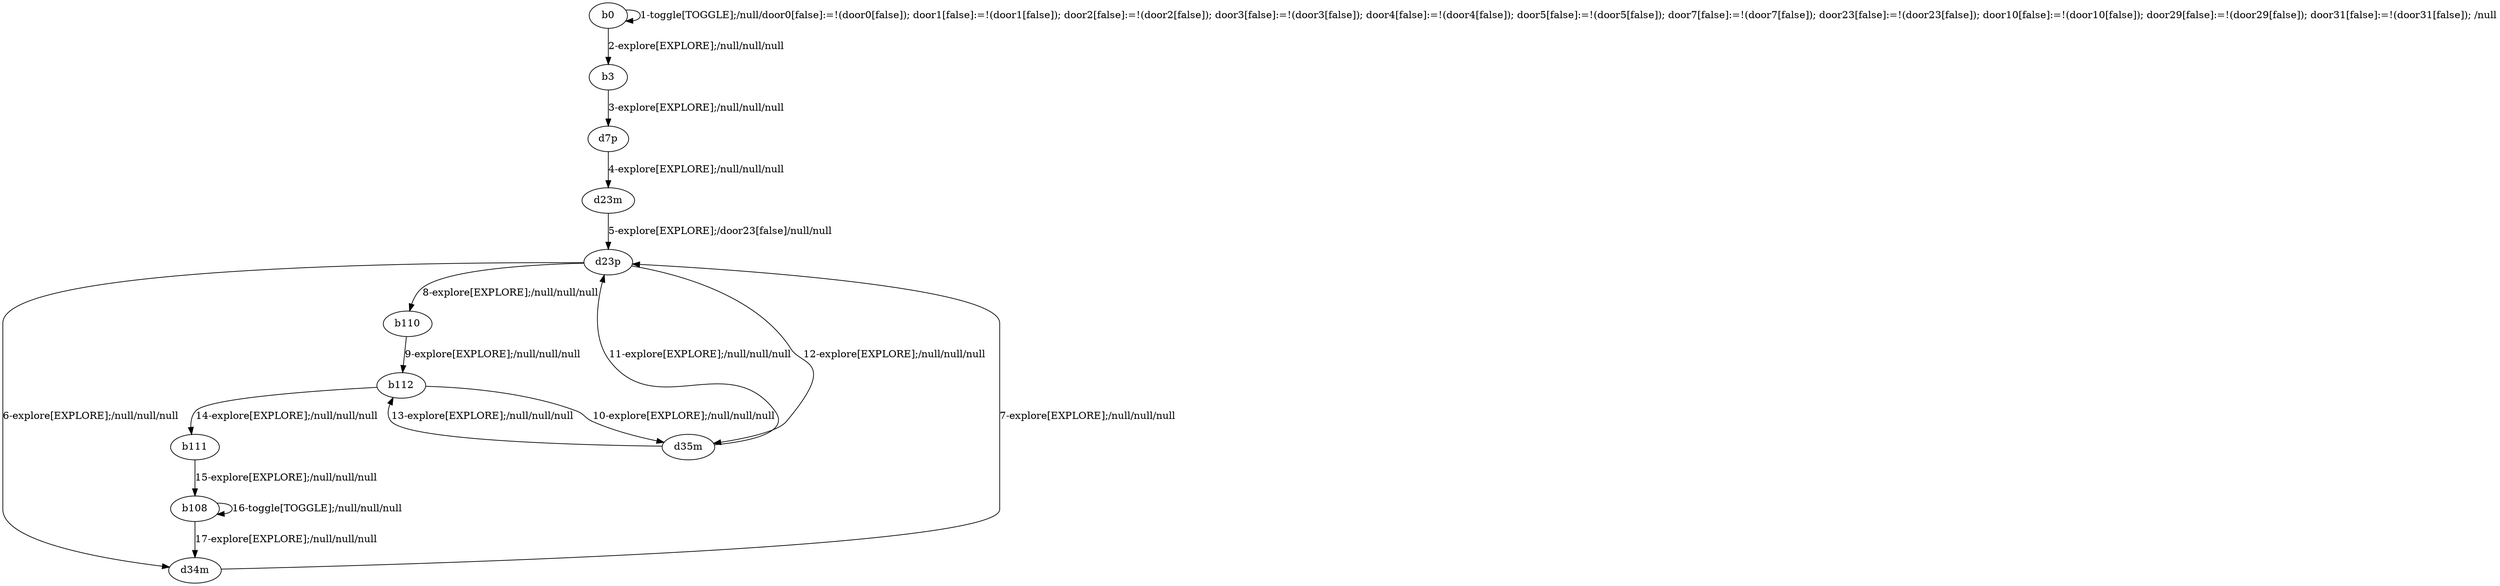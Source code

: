 # Total number of goals covered by this test: 1
# b110 --> b112

digraph g {
"b0" -> "b0" [label = "1-toggle[TOGGLE];/null/door0[false]:=!(door0[false]); door1[false]:=!(door1[false]); door2[false]:=!(door2[false]); door3[false]:=!(door3[false]); door4[false]:=!(door4[false]); door5[false]:=!(door5[false]); door7[false]:=!(door7[false]); door23[false]:=!(door23[false]); door10[false]:=!(door10[false]); door29[false]:=!(door29[false]); door31[false]:=!(door31[false]); /null"];
"b0" -> "b3" [label = "2-explore[EXPLORE];/null/null/null"];
"b3" -> "d7p" [label = "3-explore[EXPLORE];/null/null/null"];
"d7p" -> "d23m" [label = "4-explore[EXPLORE];/null/null/null"];
"d23m" -> "d23p" [label = "5-explore[EXPLORE];/door23[false]/null/null"];
"d23p" -> "d34m" [label = "6-explore[EXPLORE];/null/null/null"];
"d34m" -> "d23p" [label = "7-explore[EXPLORE];/null/null/null"];
"d23p" -> "b110" [label = "8-explore[EXPLORE];/null/null/null"];
"b110" -> "b112" [label = "9-explore[EXPLORE];/null/null/null"];
"b112" -> "d35m" [label = "10-explore[EXPLORE];/null/null/null"];
"d35m" -> "d23p" [label = "11-explore[EXPLORE];/null/null/null"];
"d23p" -> "d35m" [label = "12-explore[EXPLORE];/null/null/null"];
"d35m" -> "b112" [label = "13-explore[EXPLORE];/null/null/null"];
"b112" -> "b111" [label = "14-explore[EXPLORE];/null/null/null"];
"b111" -> "b108" [label = "15-explore[EXPLORE];/null/null/null"];
"b108" -> "b108" [label = "16-toggle[TOGGLE];/null/null/null"];
"b108" -> "d34m" [label = "17-explore[EXPLORE];/null/null/null"];
}